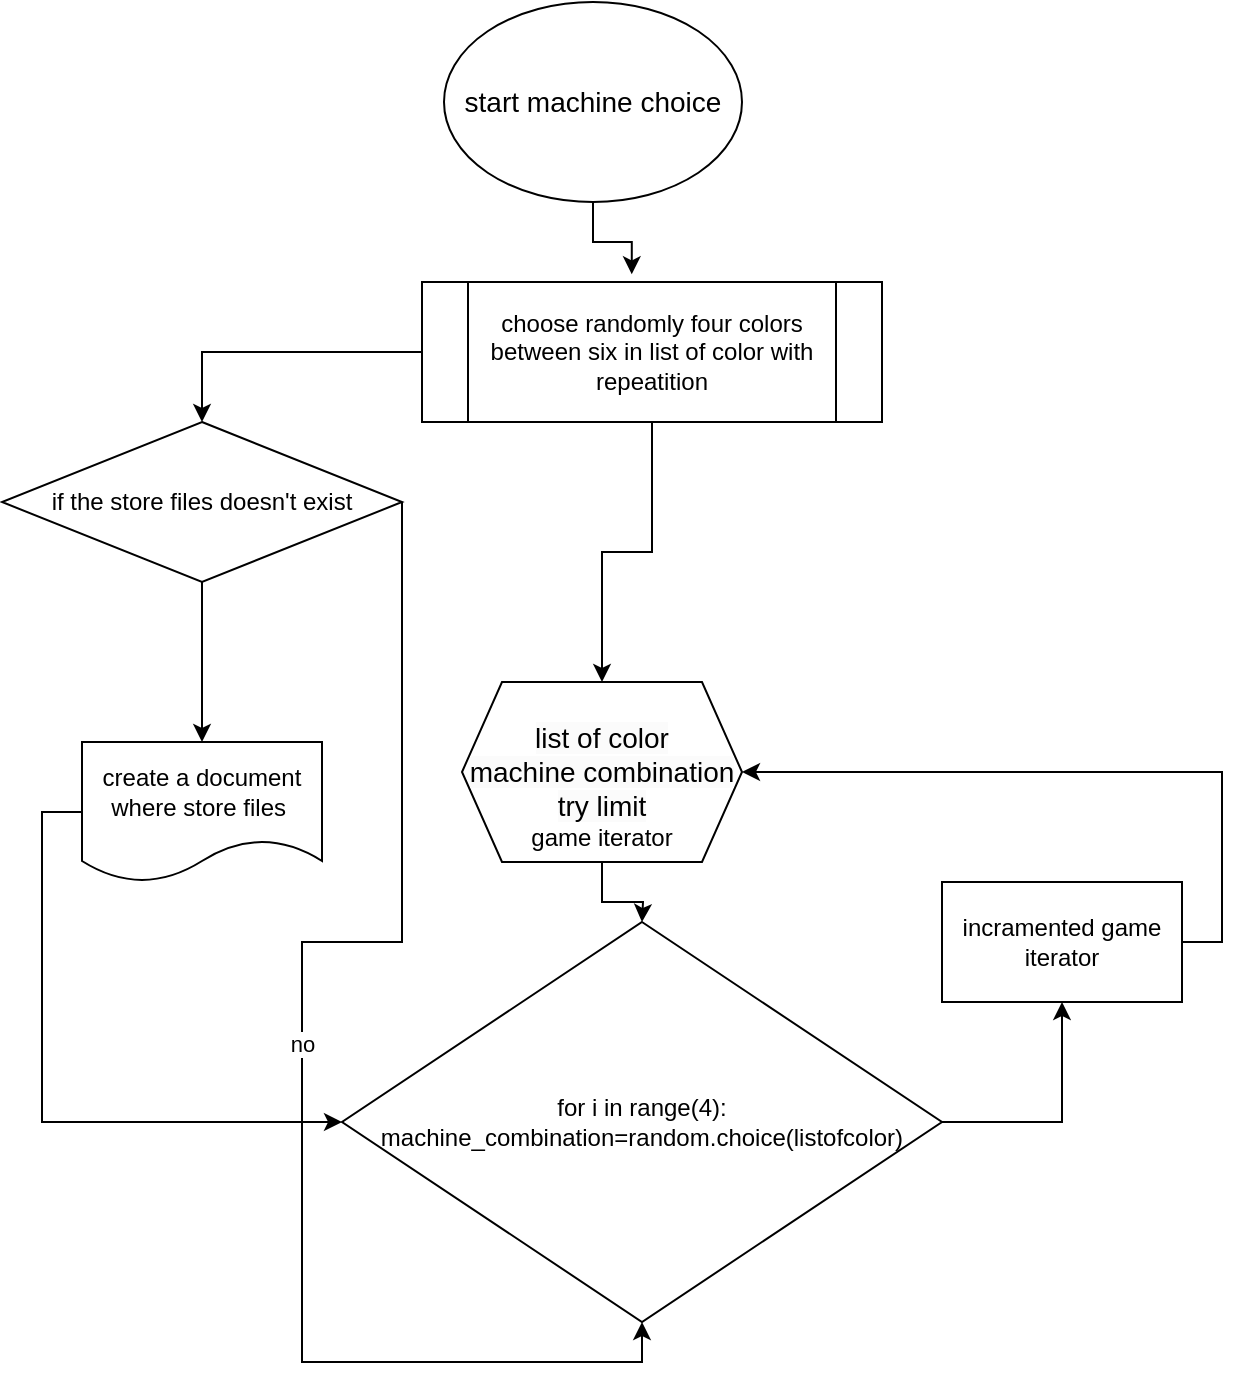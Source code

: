 <mxfile version="21.7.5" type="github">
  <diagram name="Page-1" id="ZQo-7t_pr3U0tpa_dRdN">
    <mxGraphModel dx="1036" dy="518" grid="1" gridSize="10" guides="1" tooltips="1" connect="1" arrows="1" fold="1" page="1" pageScale="1" pageWidth="827" pageHeight="1169" math="0" shadow="0">
      <root>
        <mxCell id="0" />
        <mxCell id="1" parent="0" />
        <mxCell id="QWXr6HihOoz6Q4wIgiv9-16" style="edgeStyle=orthogonalEdgeStyle;rounded=0;orthogonalLoop=1;jettySize=auto;html=1;exitX=0.5;exitY=1;exitDx=0;exitDy=0;entryX=0.456;entryY=-0.055;entryDx=0;entryDy=0;entryPerimeter=0;" edge="1" parent="1" source="QWXr6HihOoz6Q4wIgiv9-3" target="QWXr6HihOoz6Q4wIgiv9-5">
          <mxGeometry relative="1" as="geometry" />
        </mxCell>
        <mxCell id="QWXr6HihOoz6Q4wIgiv9-3" value="&lt;font style=&quot;font-size: 14px;&quot;&gt;start machine choice&lt;br&gt;&lt;/font&gt;" style="ellipse;whiteSpace=wrap;html=1;align=center;" vertex="1" parent="1">
          <mxGeometry x="321" width="149" height="100" as="geometry" />
        </mxCell>
        <mxCell id="QWXr6HihOoz6Q4wIgiv9-35" style="edgeStyle=orthogonalEdgeStyle;rounded=0;orthogonalLoop=1;jettySize=auto;html=1;exitX=0;exitY=0.5;exitDx=0;exitDy=0;entryX=0.5;entryY=0;entryDx=0;entryDy=0;" edge="1" parent="1" source="QWXr6HihOoz6Q4wIgiv9-5" target="QWXr6HihOoz6Q4wIgiv9-28">
          <mxGeometry relative="1" as="geometry" />
        </mxCell>
        <mxCell id="QWXr6HihOoz6Q4wIgiv9-36" style="edgeStyle=orthogonalEdgeStyle;rounded=0;orthogonalLoop=1;jettySize=auto;html=1;exitX=0.5;exitY=1;exitDx=0;exitDy=0;entryX=0.5;entryY=0;entryDx=0;entryDy=0;" edge="1" parent="1" source="QWXr6HihOoz6Q4wIgiv9-5" target="QWXr6HihOoz6Q4wIgiv9-9">
          <mxGeometry relative="1" as="geometry" />
        </mxCell>
        <mxCell id="QWXr6HihOoz6Q4wIgiv9-5" value="choose randomly four colors between six in list of color with repeatition" style="shape=process;whiteSpace=wrap;html=1;backgroundOutline=1;" vertex="1" parent="1">
          <mxGeometry x="310" y="140" width="230" height="70" as="geometry" />
        </mxCell>
        <mxCell id="QWXr6HihOoz6Q4wIgiv9-12" value="" style="edgeStyle=orthogonalEdgeStyle;rounded=0;orthogonalLoop=1;jettySize=auto;html=1;" edge="1" parent="1" source="QWXr6HihOoz6Q4wIgiv9-9">
          <mxGeometry relative="1" as="geometry">
            <mxPoint x="420" y="460" as="targetPoint" />
          </mxGeometry>
        </mxCell>
        <mxCell id="QWXr6HihOoz6Q4wIgiv9-9" value="&lt;br&gt;&lt;span style=&quot;color: rgb(0, 0, 0); font-family: Helvetica; font-size: 14px; font-style: normal; font-variant-ligatures: normal; font-variant-caps: normal; font-weight: 400; letter-spacing: normal; orphans: 2; text-align: center; text-indent: 0px; text-transform: none; widows: 2; word-spacing: 0px; -webkit-text-stroke-width: 0px; background-color: rgb(251, 251, 251); text-decoration-thickness: initial; text-decoration-style: initial; text-decoration-color: initial; float: none; display: inline !important;&quot;&gt;list of color&lt;/span&gt;&lt;br style=&quot;border-color: var(--border-color); color: rgb(0, 0, 0); font-family: Helvetica; font-size: 14px; font-style: normal; font-variant-ligatures: normal; font-variant-caps: normal; font-weight: 400; letter-spacing: normal; orphans: 2; text-align: center; text-indent: 0px; text-transform: none; widows: 2; word-spacing: 0px; -webkit-text-stroke-width: 0px; background-color: rgb(251, 251, 251); text-decoration-thickness: initial; text-decoration-style: initial; text-decoration-color: initial;&quot;&gt;&lt;span style=&quot;color: rgb(0, 0, 0); font-family: Helvetica; font-size: 14px; font-style: normal; font-variant-ligatures: normal; font-variant-caps: normal; font-weight: 400; letter-spacing: normal; orphans: 2; text-align: center; text-indent: 0px; text-transform: none; widows: 2; word-spacing: 0px; -webkit-text-stroke-width: 0px; background-color: rgb(251, 251, 251); text-decoration-thickness: initial; text-decoration-style: initial; text-decoration-color: initial; float: none; display: inline !important;&quot;&gt;machine combination&lt;/span&gt;&lt;br style=&quot;border-color: var(--border-color); color: rgb(0, 0, 0); font-family: Helvetica; font-size: 14px; font-style: normal; font-variant-ligatures: normal; font-variant-caps: normal; font-weight: 400; letter-spacing: normal; orphans: 2; text-align: center; text-indent: 0px; text-transform: none; widows: 2; word-spacing: 0px; -webkit-text-stroke-width: 0px; background-color: rgb(251, 251, 251); text-decoration-thickness: initial; text-decoration-style: initial; text-decoration-color: initial;&quot;&gt;&lt;span style=&quot;color: rgb(0, 0, 0); font-family: Helvetica; font-size: 14px; font-style: normal; font-variant-ligatures: normal; font-variant-caps: normal; font-weight: 400; letter-spacing: normal; orphans: 2; text-align: center; text-indent: 0px; text-transform: none; widows: 2; word-spacing: 0px; -webkit-text-stroke-width: 0px; background-color: rgb(251, 251, 251); text-decoration-thickness: initial; text-decoration-style: initial; text-decoration-color: initial; float: none; display: inline !important;&quot;&gt;try limit&lt;/span&gt;&lt;br&gt;game iterator" style="shape=hexagon;perimeter=hexagonPerimeter2;whiteSpace=wrap;html=1;fixedSize=1;" vertex="1" parent="1">
          <mxGeometry x="330" y="340" width="140" height="90" as="geometry" />
        </mxCell>
        <mxCell id="QWXr6HihOoz6Q4wIgiv9-20" style="edgeStyle=orthogonalEdgeStyle;rounded=0;orthogonalLoop=1;jettySize=auto;html=1;exitX=1;exitY=0.5;exitDx=0;exitDy=0;entryX=1;entryY=0.5;entryDx=0;entryDy=0;" edge="1" parent="1" source="QWXr6HihOoz6Q4wIgiv9-22" target="QWXr6HihOoz6Q4wIgiv9-9">
          <mxGeometry relative="1" as="geometry">
            <mxPoint x="590" y="350" as="targetPoint" />
            <Array as="points" />
          </mxGeometry>
        </mxCell>
        <mxCell id="QWXr6HihOoz6Q4wIgiv9-25" style="edgeStyle=orthogonalEdgeStyle;rounded=0;orthogonalLoop=1;jettySize=auto;html=1;exitX=1;exitY=0.5;exitDx=0;exitDy=0;entryX=0.5;entryY=1;entryDx=0;entryDy=0;" edge="1" parent="1" source="QWXr6HihOoz6Q4wIgiv9-13" target="QWXr6HihOoz6Q4wIgiv9-22">
          <mxGeometry relative="1" as="geometry" />
        </mxCell>
        <mxCell id="QWXr6HihOoz6Q4wIgiv9-13" value="for i in range(4):&lt;br&gt;machine_combination=random.choice(listofcolor)&lt;br&gt;" style="rhombus;whiteSpace=wrap;html=1;" vertex="1" parent="1">
          <mxGeometry x="270" y="460" width="300" height="200" as="geometry" />
        </mxCell>
        <mxCell id="QWXr6HihOoz6Q4wIgiv9-22" value="incramented game iterator" style="rounded=0;whiteSpace=wrap;html=1;" vertex="1" parent="1">
          <mxGeometry x="570" y="440" width="120" height="60" as="geometry" />
        </mxCell>
        <mxCell id="QWXr6HihOoz6Q4wIgiv9-37" style="edgeStyle=orthogonalEdgeStyle;rounded=0;orthogonalLoop=1;jettySize=auto;html=1;exitX=0;exitY=0.5;exitDx=0;exitDy=0;entryX=0;entryY=0.5;entryDx=0;entryDy=0;" edge="1" parent="1" source="QWXr6HihOoz6Q4wIgiv9-26" target="QWXr6HihOoz6Q4wIgiv9-13">
          <mxGeometry relative="1" as="geometry" />
        </mxCell>
        <mxCell id="QWXr6HihOoz6Q4wIgiv9-26" value="create a document where store files&amp;nbsp;" style="shape=document;whiteSpace=wrap;html=1;boundedLbl=1;" vertex="1" parent="1">
          <mxGeometry x="140" y="370" width="120" height="70" as="geometry" />
        </mxCell>
        <mxCell id="QWXr6HihOoz6Q4wIgiv9-30" value="no" style="edgeStyle=orthogonalEdgeStyle;rounded=0;orthogonalLoop=1;jettySize=auto;html=1;exitX=1;exitY=0.5;exitDx=0;exitDy=0;entryX=0.5;entryY=1;entryDx=0;entryDy=0;" edge="1" parent="1" source="QWXr6HihOoz6Q4wIgiv9-28" target="QWXr6HihOoz6Q4wIgiv9-13">
          <mxGeometry x="-0.044" relative="1" as="geometry">
            <mxPoint x="320" y="265" as="sourcePoint" />
            <mxPoint x="440" y="675" as="targetPoint" />
            <Array as="points">
              <mxPoint x="300" y="470" />
              <mxPoint x="250" y="470" />
              <mxPoint x="250" y="680" />
              <mxPoint x="420" y="680" />
            </Array>
            <mxPoint as="offset" />
          </mxGeometry>
        </mxCell>
        <mxCell id="QWXr6HihOoz6Q4wIgiv9-34" value="" style="edgeStyle=orthogonalEdgeStyle;rounded=0;orthogonalLoop=1;jettySize=auto;html=1;" edge="1" parent="1" source="QWXr6HihOoz6Q4wIgiv9-28" target="QWXr6HihOoz6Q4wIgiv9-26">
          <mxGeometry relative="1" as="geometry" />
        </mxCell>
        <mxCell id="QWXr6HihOoz6Q4wIgiv9-28" value="if the store files doesn&#39;t exist" style="rhombus;whiteSpace=wrap;html=1;" vertex="1" parent="1">
          <mxGeometry x="100" y="210" width="200" height="80" as="geometry" />
        </mxCell>
      </root>
    </mxGraphModel>
  </diagram>
</mxfile>
